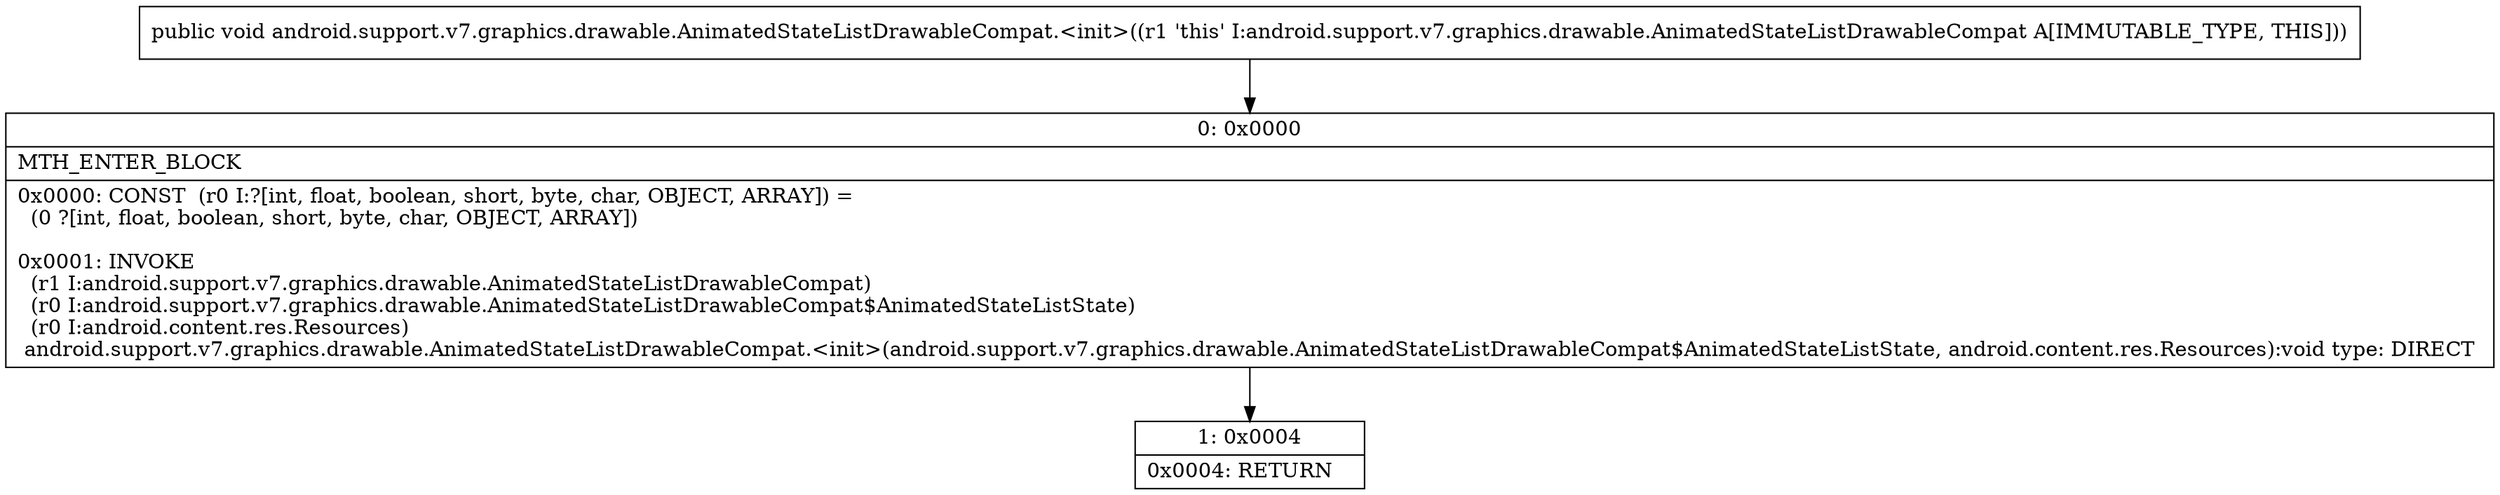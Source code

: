 digraph "CFG forandroid.support.v7.graphics.drawable.AnimatedStateListDrawableCompat.\<init\>()V" {
Node_0 [shape=record,label="{0\:\ 0x0000|MTH_ENTER_BLOCK\l|0x0000: CONST  (r0 I:?[int, float, boolean, short, byte, char, OBJECT, ARRAY]) = \l  (0 ?[int, float, boolean, short, byte, char, OBJECT, ARRAY])\l \l0x0001: INVOKE  \l  (r1 I:android.support.v7.graphics.drawable.AnimatedStateListDrawableCompat)\l  (r0 I:android.support.v7.graphics.drawable.AnimatedStateListDrawableCompat$AnimatedStateListState)\l  (r0 I:android.content.res.Resources)\l android.support.v7.graphics.drawable.AnimatedStateListDrawableCompat.\<init\>(android.support.v7.graphics.drawable.AnimatedStateListDrawableCompat$AnimatedStateListState, android.content.res.Resources):void type: DIRECT \l}"];
Node_1 [shape=record,label="{1\:\ 0x0004|0x0004: RETURN   \l}"];
MethodNode[shape=record,label="{public void android.support.v7.graphics.drawable.AnimatedStateListDrawableCompat.\<init\>((r1 'this' I:android.support.v7.graphics.drawable.AnimatedStateListDrawableCompat A[IMMUTABLE_TYPE, THIS])) }"];
MethodNode -> Node_0;
Node_0 -> Node_1;
}

